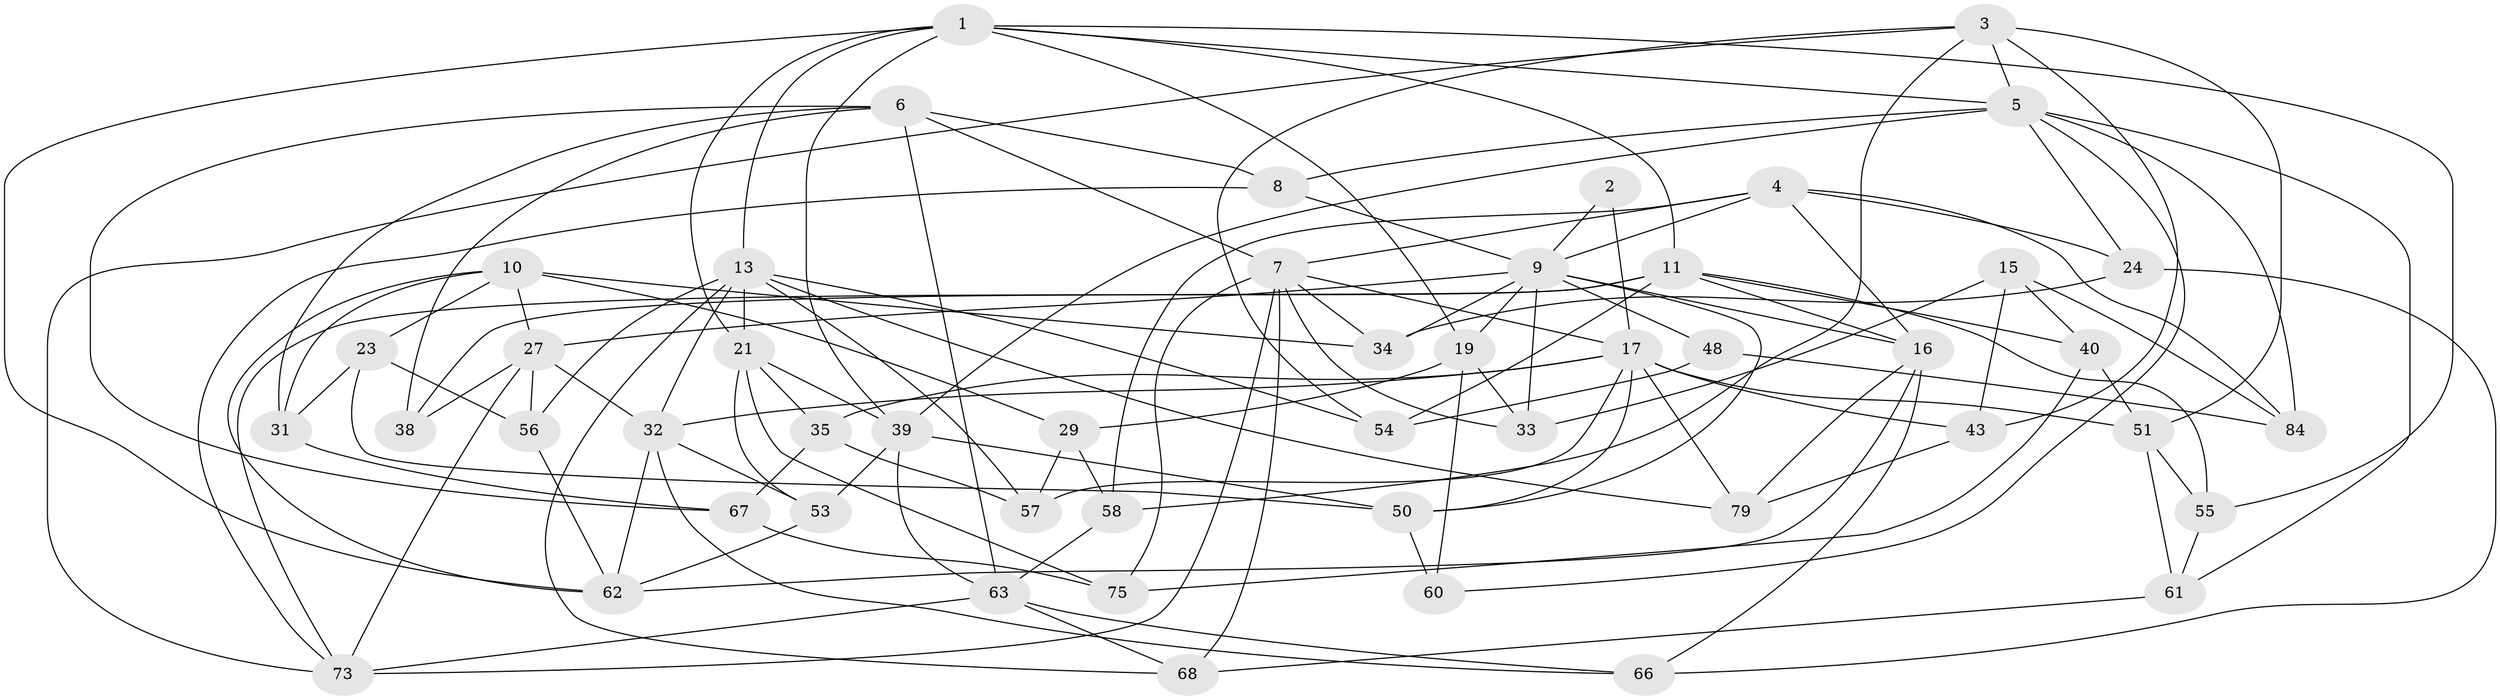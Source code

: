 // original degree distribution, {4: 1.0}
// Generated by graph-tools (version 1.1) at 2025/21/03/04/25 18:21:02]
// undirected, 50 vertices, 126 edges
graph export_dot {
graph [start="1"]
  node [color=gray90,style=filled];
  1 [super="+20+42"];
  2;
  3 [super="+30"];
  4 [super="+72"];
  5 [super="+14"];
  6 [super="+36"];
  7 [super="+22"];
  8;
  9 [super="+12+64"];
  10 [super="+49"];
  11 [super="+44"];
  13 [super="+41"];
  15;
  16 [super="+59"];
  17 [super="+37+76+18+25"];
  19 [super="+77"];
  21 [super="+69"];
  23;
  24;
  27 [super="+78"];
  29;
  31;
  32 [super="+52"];
  33;
  34;
  35;
  38;
  39 [super="+47"];
  40;
  43;
  48;
  50 [super="+70"];
  51 [super="+74"];
  53;
  54;
  55;
  56;
  57;
  58;
  60;
  61;
  62 [super="+80"];
  63 [super="+82"];
  66;
  67;
  68;
  73 [super="+83"];
  75;
  79;
  84;
  1 -- 62;
  1 -- 39;
  1 -- 19;
  1 -- 5;
  1 -- 11;
  1 -- 13;
  1 -- 55;
  1 -- 21;
  2 -- 17 [weight=3];
  2 -- 9;
  3 -- 73;
  3 -- 43;
  3 -- 51;
  3 -- 58;
  3 -- 5;
  3 -- 54;
  4 -- 84;
  4 -- 16;
  4 -- 24;
  4 -- 58;
  4 -- 7;
  4 -- 9;
  5 -- 84;
  5 -- 61;
  5 -- 39;
  5 -- 8;
  5 -- 24;
  5 -- 60;
  6 -- 38;
  6 -- 7;
  6 -- 67;
  6 -- 8;
  6 -- 63;
  6 -- 31;
  7 -- 34;
  7 -- 17;
  7 -- 33;
  7 -- 68;
  7 -- 73;
  7 -- 75;
  8 -- 73;
  8 -- 9;
  9 -- 48 [weight=2];
  9 -- 33;
  9 -- 34;
  9 -- 16;
  9 -- 50;
  9 -- 27;
  9 -- 19 [weight=2];
  10 -- 31;
  10 -- 29;
  10 -- 27;
  10 -- 34;
  10 -- 62;
  10 -- 23;
  11 -- 38 [weight=2];
  11 -- 16;
  11 -- 40;
  11 -- 55;
  11 -- 54;
  11 -- 73;
  13 -- 21;
  13 -- 32;
  13 -- 54;
  13 -- 68;
  13 -- 56;
  13 -- 57;
  13 -- 79;
  15 -- 43;
  15 -- 84;
  15 -- 33;
  15 -- 40;
  16 -- 79;
  16 -- 66;
  16 -- 62;
  17 -- 50;
  17 -- 79;
  17 -- 57;
  17 -- 51 [weight=2];
  17 -- 32;
  17 -- 35;
  17 -- 43;
  19 -- 33;
  19 -- 60;
  19 -- 29;
  21 -- 35;
  21 -- 75;
  21 -- 53;
  21 -- 39;
  23 -- 56;
  23 -- 31;
  23 -- 50;
  24 -- 34;
  24 -- 66;
  27 -- 56;
  27 -- 32;
  27 -- 73;
  27 -- 38;
  29 -- 57;
  29 -- 58;
  31 -- 67;
  32 -- 62;
  32 -- 66;
  32 -- 53;
  35 -- 57;
  35 -- 67;
  39 -- 63;
  39 -- 50;
  39 -- 53;
  40 -- 75;
  40 -- 51;
  43 -- 79;
  48 -- 84;
  48 -- 54;
  50 -- 60 [weight=2];
  51 -- 55;
  51 -- 61;
  53 -- 62;
  55 -- 61;
  56 -- 62;
  58 -- 63;
  61 -- 68;
  63 -- 66;
  63 -- 68;
  63 -- 73;
  67 -- 75;
}
